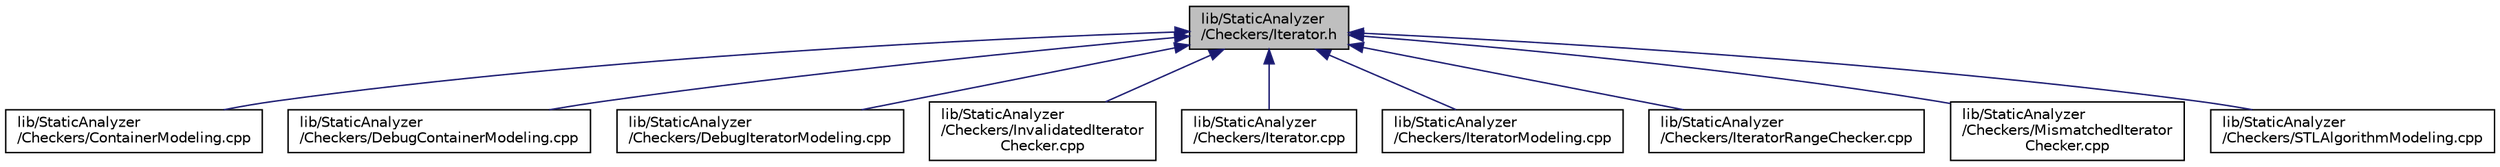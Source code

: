digraph "lib/StaticAnalyzer/Checkers/Iterator.h"
{
 // LATEX_PDF_SIZE
  bgcolor="transparent";
  edge [fontname="Helvetica",fontsize="10",labelfontname="Helvetica",labelfontsize="10"];
  node [fontname="Helvetica",fontsize="10",shape=record];
  Node1 [label="lib/StaticAnalyzer\l/Checkers/Iterator.h",height=0.2,width=0.4,color="black", fillcolor="grey75", style="filled", fontcolor="black",tooltip=" "];
  Node1 -> Node2 [dir="back",color="midnightblue",fontsize="10",style="solid",fontname="Helvetica"];
  Node2 [label="lib/StaticAnalyzer\l/Checkers/ContainerModeling.cpp",height=0.2,width=0.4,color="black",URL="$ContainerModeling_8cpp.html",tooltip=" "];
  Node1 -> Node3 [dir="back",color="midnightblue",fontsize="10",style="solid",fontname="Helvetica"];
  Node3 [label="lib/StaticAnalyzer\l/Checkers/DebugContainerModeling.cpp",height=0.2,width=0.4,color="black",URL="$DebugContainerModeling_8cpp.html",tooltip=" "];
  Node1 -> Node4 [dir="back",color="midnightblue",fontsize="10",style="solid",fontname="Helvetica"];
  Node4 [label="lib/StaticAnalyzer\l/Checkers/DebugIteratorModeling.cpp",height=0.2,width=0.4,color="black",URL="$DebugIteratorModeling_8cpp.html",tooltip=" "];
  Node1 -> Node5 [dir="back",color="midnightblue",fontsize="10",style="solid",fontname="Helvetica"];
  Node5 [label="lib/StaticAnalyzer\l/Checkers/InvalidatedIterator\lChecker.cpp",height=0.2,width=0.4,color="black",URL="$InvalidatedIteratorChecker_8cpp.html",tooltip=" "];
  Node1 -> Node6 [dir="back",color="midnightblue",fontsize="10",style="solid",fontname="Helvetica"];
  Node6 [label="lib/StaticAnalyzer\l/Checkers/Iterator.cpp",height=0.2,width=0.4,color="black",URL="$Iterator_8cpp.html",tooltip=" "];
  Node1 -> Node7 [dir="back",color="midnightblue",fontsize="10",style="solid",fontname="Helvetica"];
  Node7 [label="lib/StaticAnalyzer\l/Checkers/IteratorModeling.cpp",height=0.2,width=0.4,color="black",URL="$IteratorModeling_8cpp.html",tooltip=" "];
  Node1 -> Node8 [dir="back",color="midnightblue",fontsize="10",style="solid",fontname="Helvetica"];
  Node8 [label="lib/StaticAnalyzer\l/Checkers/IteratorRangeChecker.cpp",height=0.2,width=0.4,color="black",URL="$IteratorRangeChecker_8cpp.html",tooltip=" "];
  Node1 -> Node9 [dir="back",color="midnightblue",fontsize="10",style="solid",fontname="Helvetica"];
  Node9 [label="lib/StaticAnalyzer\l/Checkers/MismatchedIterator\lChecker.cpp",height=0.2,width=0.4,color="black",URL="$MismatchedIteratorChecker_8cpp.html",tooltip=" "];
  Node1 -> Node10 [dir="back",color="midnightblue",fontsize="10",style="solid",fontname="Helvetica"];
  Node10 [label="lib/StaticAnalyzer\l/Checkers/STLAlgorithmModeling.cpp",height=0.2,width=0.4,color="black",URL="$STLAlgorithmModeling_8cpp.html",tooltip=" "];
}
